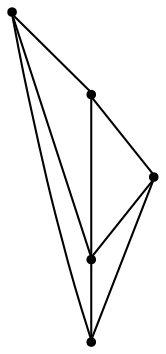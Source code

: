 graph {
  node [shape=point,comment="{\"directed\":false,\"doi\":\"10.4230/LIPIcs.GD.2024.11\",\"figure\":\"8 (1)\"}"]

  v0 [pos="1175.8434183649301,2028.8115250009314"]
  v1 [pos="1086.2146725182668,2231.870769170986"]
  v2 [pos="1086.2186154580918,2139.355470617157"]
  v3 [pos="1086.2186154580918,2028.8115250009314"]
  v4 [pos="996.593876147057,2028.8115250009314"]

  v0 -- v1 [id="-1",pos="1175.8434183649301,2028.8115250009314 1193.5561215921005,2167.0564999261246 1134.2317937082346,2219.3583708183096 1086.2146725182668,2231.870769170986"]
  v3 -- v2 [id="-2",pos="1086.2186154580918,2028.8115250009314 1086.2186154580918,2139.355470617157 1086.2186154580918,2139.355470617157 1086.2186154580918,2139.355470617157"]
  v2 -- v1 [id="-3",pos="1086.2186154580918,2139.355470617157 1086.2146725182668,2231.870769170986 1086.2146725182668,2231.870769170986 1086.2146725182668,2231.870769170986"]
  v4 -- v2 [id="-5",pos="996.593876147057,2028.8115250009314 996.598009874293,2094.1942043825484 1026.4742372912463,2131.039515871431 1086.2186154580918,2139.355470617157"]
  v4 -- v3 [id="-6",pos="996.593876147057,2028.8115250009314 996.5940033386643,2053.556440115457 1016.6555539771241,2073.6131796322416 1041.4063411962798,2073.6131796322416 1066.1571920112392,2073.6131796322416 1086.218742649699,2053.556440115457 1086.2186154580918,2028.8115250009314"]
  v4 -- v1 [id="-7",pos="996.593876147057,2028.8115250009314 978.9810819273902,2167.028524483152 1038.3054098112561,2219.3303953753375 1086.2146725182668,2231.870769170986"]
  v3 -- v0 [id="-8",pos="1086.2186154580918,2028.8115250009314 1086.2186154580918,2004.0466455930123 1106.2801660965515,1983.9897789151228 1131.031016911511,1983.9897789151228 1155.781740534863,1983.9897789151228 1175.8432911733228,2004.0466455930123 1175.8434183649301,2028.8115250009314"]
  v0 -- v2 [id="-9",pos="1175.8434183649301,2028.8115250009314 1175.8393482334977,2094.189880904998 1145.967127352173,2131.039134388118 1086.2186154580918,2139.355470617157"]
}